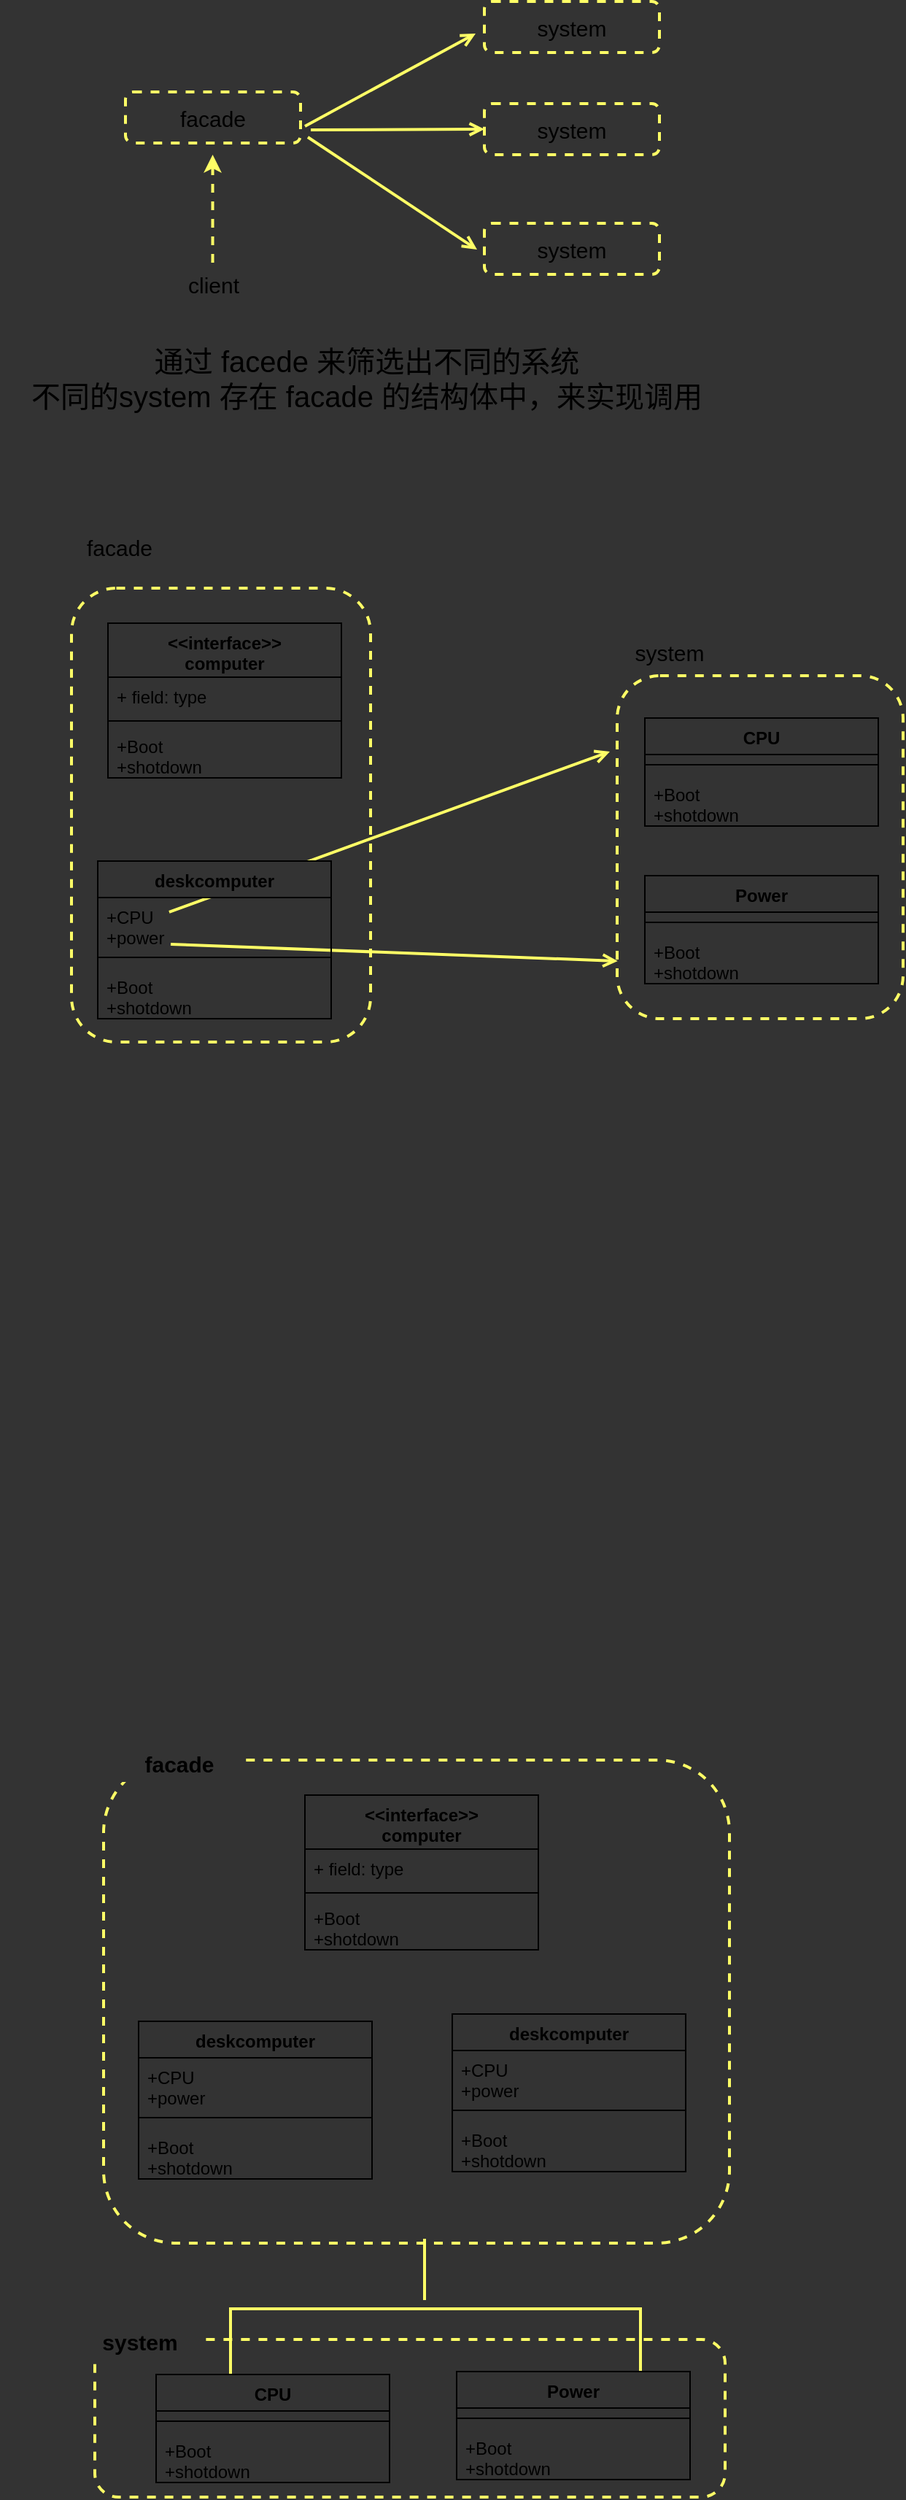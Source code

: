 <mxfile version="13.1.3">
    <diagram id="trn8gXdmfz10BkHetD-l" name="第 2 页">
        <mxGraphModel dx="561" dy="480" grid="0" gridSize="10" guides="1" tooltips="1" connect="1" arrows="1" fold="1" page="1" pageScale="1" pageWidth="827" pageHeight="1169" background="#333333" math="0" shadow="0">
            <root>
                <mxCell id="oDDhhZ-fotDQM3jQQCFt-0"/>
                <mxCell id="oDDhhZ-fotDQM3jQQCFt-1" parent="oDDhhZ-fotDQM3jQQCFt-0"/>
                <mxCell id="HfRxdsHFkK1CopTm8-uA-8" value="facade" style="rounded=1;whiteSpace=wrap;html=1;dashed=1;strokeColor=#FFFF66;strokeWidth=2;fillColor=#333333;fontSize=15;" parent="oDDhhZ-fotDQM3jQQCFt-1" vertex="1">
                    <mxGeometry x="173" y="170" width="120" height="35" as="geometry"/>
                </mxCell>
                <mxCell id="HfRxdsHFkK1CopTm8-uA-9" value="system" style="rounded=1;whiteSpace=wrap;html=1;dashed=1;strokeColor=#FFFF66;strokeWidth=2;fillColor=#333333;fontSize=15;" parent="oDDhhZ-fotDQM3jQQCFt-1" vertex="1">
                    <mxGeometry x="419" y="108" width="120" height="35" as="geometry"/>
                </mxCell>
                <mxCell id="HfRxdsHFkK1CopTm8-uA-10" value="system" style="rounded=1;whiteSpace=wrap;html=1;dashed=1;strokeColor=#FFFF66;strokeWidth=2;fillColor=#333333;fontSize=15;" parent="oDDhhZ-fotDQM3jQQCFt-1" vertex="1">
                    <mxGeometry x="419" y="178" width="120" height="35" as="geometry"/>
                </mxCell>
                <mxCell id="HfRxdsHFkK1CopTm8-uA-11" value="system" style="rounded=1;whiteSpace=wrap;html=1;dashed=1;strokeColor=#FFFF66;strokeWidth=2;fillColor=#333333;fontSize=15;" parent="oDDhhZ-fotDQM3jQQCFt-1" vertex="1">
                    <mxGeometry x="419" y="260" width="120" height="35" as="geometry"/>
                </mxCell>
                <mxCell id="HfRxdsHFkK1CopTm8-uA-12" value="" style="endArrow=open;html=1;strokeColor=#FFFF66;strokeWidth=2;fontSize=15;endFill=0;" parent="oDDhhZ-fotDQM3jQQCFt-1" edge="1">
                    <mxGeometry width="50" height="50" relative="1" as="geometry">
                        <mxPoint x="296.0" y="193.48" as="sourcePoint"/>
                        <mxPoint x="413" y="130" as="targetPoint"/>
                        <Array as="points"/>
                    </mxGeometry>
                </mxCell>
                <mxCell id="HfRxdsHFkK1CopTm8-uA-13" value="" style="endArrow=open;html=1;strokeColor=#FFFF66;strokeWidth=2;fontSize=15;endFill=0;entryX=0;entryY=0.5;entryDx=0;entryDy=0;" parent="oDDhhZ-fotDQM3jQQCFt-1" target="HfRxdsHFkK1CopTm8-uA-10" edge="1">
                    <mxGeometry width="50" height="50" relative="1" as="geometry">
                        <mxPoint x="300" y="196" as="sourcePoint"/>
                        <mxPoint x="423" y="140.0" as="targetPoint"/>
                        <Array as="points"/>
                    </mxGeometry>
                </mxCell>
                <mxCell id="HfRxdsHFkK1CopTm8-uA-14" value="" style="endArrow=open;html=1;strokeColor=#FFFF66;strokeWidth=2;fontSize=15;endFill=0;" parent="oDDhhZ-fotDQM3jQQCFt-1" edge="1">
                    <mxGeometry width="50" height="50" relative="1" as="geometry">
                        <mxPoint x="298" y="201" as="sourcePoint"/>
                        <mxPoint x="414" y="278" as="targetPoint"/>
                        <Array as="points"/>
                    </mxGeometry>
                </mxCell>
                <mxCell id="HfRxdsHFkK1CopTm8-uA-15" value="client" style="text;html=1;strokeColor=none;fillColor=none;align=center;verticalAlign=middle;whiteSpace=wrap;rounded=0;dashed=1;fontSize=15;" parent="oDDhhZ-fotDQM3jQQCFt-1" vertex="1">
                    <mxGeometry x="196.5" y="283" width="73" height="38" as="geometry"/>
                </mxCell>
                <mxCell id="HfRxdsHFkK1CopTm8-uA-17" value="" style="endArrow=classic;html=1;strokeColor=#FFFF66;strokeWidth=2;fontSize=15;dashed=1;" parent="oDDhhZ-fotDQM3jQQCFt-1" edge="1">
                    <mxGeometry width="50" height="50" relative="1" as="geometry">
                        <mxPoint x="232.76" y="287" as="sourcePoint"/>
                        <mxPoint x="232.76" y="213" as="targetPoint"/>
                    </mxGeometry>
                </mxCell>
                <mxCell id="g9TPAfyEbbzDcXti1dBH-0" value="" style="rounded=1;whiteSpace=wrap;html=1;dashed=1;strokeColor=#FFFF66;strokeWidth=2;fillColor=#333333;fontSize=15;" parent="oDDhhZ-fotDQM3jQQCFt-1" vertex="1">
                    <mxGeometry x="136" y="510" width="205" height="311" as="geometry"/>
                </mxCell>
                <mxCell id="g9TPAfyEbbzDcXti1dBH-1" value="" style="rounded=1;whiteSpace=wrap;html=1;dashed=1;strokeColor=#FFFF66;strokeWidth=2;fillColor=#333333;fontSize=15;" parent="oDDhhZ-fotDQM3jQQCFt-1" vertex="1">
                    <mxGeometry x="510" y="570" width="196" height="235" as="geometry"/>
                </mxCell>
                <mxCell id="g9TPAfyEbbzDcXti1dBH-8" value="system" style="text;html=1;strokeColor=none;fillColor=none;align=center;verticalAlign=middle;whiteSpace=wrap;rounded=0;dashed=1;fontSize=15;" parent="oDDhhZ-fotDQM3jQQCFt-1" vertex="1">
                    <mxGeometry x="526" y="544" width="40" height="20" as="geometry"/>
                </mxCell>
                <mxCell id="g9TPAfyEbbzDcXti1dBH-13" value="facade" style="text;html=1;strokeColor=none;fillColor=none;align=center;verticalAlign=middle;whiteSpace=wrap;rounded=0;dashed=1;fontSize=15;" parent="oDDhhZ-fotDQM3jQQCFt-1" vertex="1">
                    <mxGeometry x="149" y="472" width="40" height="20" as="geometry"/>
                </mxCell>
                <mxCell id="g9TPAfyEbbzDcXti1dBH-14" value="" style="endArrow=open;html=1;strokeColor=#FFFF66;strokeWidth=2;fontSize=15;endFill=0;entryX=0.002;entryY=0.832;entryDx=0;entryDy=0;entryPerimeter=0;" parent="oDDhhZ-fotDQM3jQQCFt-1" target="g9TPAfyEbbzDcXti1dBH-1" edge="1">
                    <mxGeometry width="50" height="50" relative="1" as="geometry">
                        <mxPoint x="204" y="754.0" as="sourcePoint"/>
                        <mxPoint x="467" y="642" as="targetPoint"/>
                        <Array as="points"/>
                    </mxGeometry>
                </mxCell>
                <mxCell id="g9TPAfyEbbzDcXti1dBH-19" value="" style="endArrow=open;html=1;strokeColor=#FFFF66;strokeWidth=2;fontSize=15;endFill=0;exitX=0.306;exitY=0.294;exitDx=0;exitDy=0;exitPerimeter=0;" parent="oDDhhZ-fotDQM3jQQCFt-1" source="g9TPAfyEbbzDcXti1dBH-16" edge="1">
                    <mxGeometry width="50" height="50" relative="1" as="geometry">
                        <mxPoint x="371" y="858" as="sourcePoint"/>
                        <mxPoint x="505" y="622" as="targetPoint"/>
                        <Array as="points"/>
                    </mxGeometry>
                </mxCell>
                <mxCell id="g9TPAfyEbbzDcXti1dBH-2" value="CPU" style="swimlane;fontStyle=1;align=center;verticalAlign=top;childLayout=stackLayout;horizontal=1;startSize=25;horizontalStack=0;resizeParent=1;resizeParentMax=0;resizeLast=0;collapsible=1;marginBottom=0;fillColor=#333333;" parent="oDDhhZ-fotDQM3jQQCFt-1" vertex="1">
                    <mxGeometry x="529" y="599" width="160" height="74" as="geometry"/>
                </mxCell>
                <mxCell id="g9TPAfyEbbzDcXti1dBH-3" value="" style="line;strokeWidth=1;fillColor=none;align=left;verticalAlign=middle;spacingTop=-1;spacingLeft=3;spacingRight=3;rotatable=0;labelPosition=right;points=[];portConstraint=eastwest;" parent="g9TPAfyEbbzDcXti1dBH-2" vertex="1">
                    <mxGeometry y="25" width="160" height="14" as="geometry"/>
                </mxCell>
                <mxCell id="g9TPAfyEbbzDcXti1dBH-4" value="+Boot&#10;+shotdown" style="text;strokeColor=none;fillColor=none;align=left;verticalAlign=top;spacingLeft=4;spacingRight=4;overflow=hidden;rotatable=0;points=[[0,0.5],[1,0.5]];portConstraint=eastwest;" parent="g9TPAfyEbbzDcXti1dBH-2" vertex="1">
                    <mxGeometry y="39" width="160" height="35" as="geometry"/>
                </mxCell>
                <mxCell id="g9TPAfyEbbzDcXti1dBH-5" value="Power" style="swimlane;fontStyle=1;align=center;verticalAlign=top;childLayout=stackLayout;horizontal=1;startSize=25;horizontalStack=0;resizeParent=1;resizeParentMax=0;resizeLast=0;collapsible=1;marginBottom=0;fillColor=#333333;" parent="oDDhhZ-fotDQM3jQQCFt-1" vertex="1">
                    <mxGeometry x="529" y="707" width="160" height="74" as="geometry"/>
                </mxCell>
                <mxCell id="g9TPAfyEbbzDcXti1dBH-6" value="" style="line;strokeWidth=1;fillColor=none;align=left;verticalAlign=middle;spacingTop=-1;spacingLeft=3;spacingRight=3;rotatable=0;labelPosition=right;points=[];portConstraint=eastwest;" parent="g9TPAfyEbbzDcXti1dBH-5" vertex="1">
                    <mxGeometry y="25" width="160" height="14" as="geometry"/>
                </mxCell>
                <mxCell id="g9TPAfyEbbzDcXti1dBH-7" value="+Boot&#10;+shotdown" style="text;strokeColor=none;fillColor=none;align=left;verticalAlign=top;spacingLeft=4;spacingRight=4;overflow=hidden;rotatable=0;points=[[0,0.5],[1,0.5]];portConstraint=eastwest;" parent="g9TPAfyEbbzDcXti1dBH-5" vertex="1">
                    <mxGeometry y="39" width="160" height="35" as="geometry"/>
                </mxCell>
                <mxCell id="g9TPAfyEbbzDcXti1dBH-9" value="&lt;&lt;interface&gt;&gt;&#10;computer" style="swimlane;fontStyle=1;align=center;verticalAlign=top;childLayout=stackLayout;horizontal=1;startSize=37;horizontalStack=0;resizeParent=1;resizeParentMax=0;resizeLast=0;collapsible=1;marginBottom=0;fillColor=#333333;" parent="oDDhhZ-fotDQM3jQQCFt-1" vertex="1">
                    <mxGeometry x="161" y="534" width="160" height="106" as="geometry"/>
                </mxCell>
                <mxCell id="g9TPAfyEbbzDcXti1dBH-10" value="+ field: type" style="text;strokeColor=none;fillColor=none;align=left;verticalAlign=top;spacingLeft=4;spacingRight=4;overflow=hidden;rotatable=0;points=[[0,0.5],[1,0.5]];portConstraint=eastwest;" parent="g9TPAfyEbbzDcXti1dBH-9" vertex="1">
                    <mxGeometry y="37" width="160" height="26" as="geometry"/>
                </mxCell>
                <mxCell id="g9TPAfyEbbzDcXti1dBH-11" value="" style="line;strokeWidth=1;fillColor=none;align=left;verticalAlign=middle;spacingTop=-1;spacingLeft=3;spacingRight=3;rotatable=0;labelPosition=right;points=[];portConstraint=eastwest;" parent="g9TPAfyEbbzDcXti1dBH-9" vertex="1">
                    <mxGeometry y="63" width="160" height="8" as="geometry"/>
                </mxCell>
                <mxCell id="g9TPAfyEbbzDcXti1dBH-12" value="+Boot&#10;+shotdown" style="text;strokeColor=none;fillColor=none;align=left;verticalAlign=top;spacingLeft=4;spacingRight=4;overflow=hidden;rotatable=0;points=[[0,0.5],[1,0.5]];portConstraint=eastwest;" parent="g9TPAfyEbbzDcXti1dBH-9" vertex="1">
                    <mxGeometry y="71" width="160" height="35" as="geometry"/>
                </mxCell>
                <mxCell id="g9TPAfyEbbzDcXti1dBH-15" value="deskcomputer" style="swimlane;fontStyle=1;align=center;verticalAlign=top;childLayout=stackLayout;horizontal=1;startSize=25;horizontalStack=0;resizeParent=1;resizeParentMax=0;resizeLast=0;collapsible=1;marginBottom=0;fillColor=#333333;" parent="oDDhhZ-fotDQM3jQQCFt-1" vertex="1">
                    <mxGeometry x="154" y="697" width="160" height="108" as="geometry"/>
                </mxCell>
                <mxCell id="g9TPAfyEbbzDcXti1dBH-16" value="+CPU&#10;+power" style="text;strokeColor=none;fillColor=none;align=left;verticalAlign=top;spacingLeft=4;spacingRight=4;overflow=hidden;rotatable=0;points=[[0,0.5],[1,0.5]];portConstraint=eastwest;" parent="g9TPAfyEbbzDcXti1dBH-15" vertex="1">
                    <mxGeometry y="25" width="160" height="34" as="geometry"/>
                </mxCell>
                <mxCell id="g9TPAfyEbbzDcXti1dBH-17" value="" style="line;strokeWidth=1;fillColor=none;align=left;verticalAlign=middle;spacingTop=-1;spacingLeft=3;spacingRight=3;rotatable=0;labelPosition=right;points=[];portConstraint=eastwest;" parent="g9TPAfyEbbzDcXti1dBH-15" vertex="1">
                    <mxGeometry y="59" width="160" height="14" as="geometry"/>
                </mxCell>
                <mxCell id="g9TPAfyEbbzDcXti1dBH-18" value="+Boot&#10;+shotdown" style="text;strokeColor=none;fillColor=none;align=left;verticalAlign=top;spacingLeft=4;spacingRight=4;overflow=hidden;rotatable=0;points=[[0,0.5],[1,0.5]];portConstraint=eastwest;" parent="g9TPAfyEbbzDcXti1dBH-15" vertex="1">
                    <mxGeometry y="73" width="160" height="35" as="geometry"/>
                </mxCell>
                <mxCell id="46XkXmEAlNjn_4T0TYDh-0" value="" style="rounded=1;whiteSpace=wrap;html=1;fillColor=#333333;fontSize=15;dashed=1;strokeColor=#FFFF66;strokeWidth=2;" parent="oDDhhZ-fotDQM3jQQCFt-1" vertex="1">
                    <mxGeometry x="152" y="1710" width="432" height="108" as="geometry"/>
                </mxCell>
                <mxCell id="46XkXmEAlNjn_4T0TYDh-1" value="" style="rounded=1;whiteSpace=wrap;html=1;fillColor=#333333;dashed=1;strokeColor=#FFFF66;strokeWidth=2;" parent="oDDhhZ-fotDQM3jQQCFt-1" vertex="1">
                    <mxGeometry x="158" y="1313" width="429" height="331" as="geometry"/>
                </mxCell>
                <mxCell id="46XkXmEAlNjn_4T0TYDh-17" value="facade" style="text;align=center;fontStyle=1;verticalAlign=middle;spacingLeft=3;spacingRight=3;strokeColor=none;rotatable=0;points=[[0,0.5],[1,0.5]];portConstraint=eastwest;fillColor=#333333;fontSize=15;" parent="oDDhhZ-fotDQM3jQQCFt-1" vertex="1">
                    <mxGeometry x="170" y="1302" width="80" height="26" as="geometry"/>
                </mxCell>
                <mxCell id="46XkXmEAlNjn_4T0TYDh-18" value="system" style="text;align=center;fontStyle=1;verticalAlign=middle;spacingLeft=3;spacingRight=3;strokeColor=none;rotatable=0;points=[[0,0.5],[1,0.5]];portConstraint=eastwest;fillColor=#333333;fontSize=15;" parent="oDDhhZ-fotDQM3jQQCFt-1" vertex="1">
                    <mxGeometry x="143" y="1698" width="80" height="26" as="geometry"/>
                </mxCell>
                <mxCell id="46XkXmEAlNjn_4T0TYDh-19" value="" style="shape=partialRectangle;whiteSpace=wrap;html=1;bottom=1;right=1;left=1;top=0;fillColor=none;routingCenterX=-0.5;fontSize=15;strokeColor=#FFFF66;strokeWidth=2;direction=west;" parent="oDDhhZ-fotDQM3jQQCFt-1" vertex="1">
                    <mxGeometry x="245" y="1689" width="281" height="60" as="geometry"/>
                </mxCell>
                <mxCell id="46XkXmEAlNjn_4T0TYDh-20" value="" style="endArrow=none;endFill=0;endSize=12;html=1;fontSize=15;strokeColor=#FFFF66;strokeWidth=2;" parent="oDDhhZ-fotDQM3jQQCFt-1" edge="1">
                    <mxGeometry width="160" relative="1" as="geometry">
                        <mxPoint x="378" y="1683" as="sourcePoint"/>
                        <mxPoint x="378" y="1641" as="targetPoint"/>
                    </mxGeometry>
                </mxCell>
                <mxCell id="46XkXmEAlNjn_4T0TYDh-2" value="deskcomputer" style="swimlane;fontStyle=1;align=center;verticalAlign=top;childLayout=stackLayout;horizontal=1;startSize=25;horizontalStack=0;resizeParent=1;resizeParentMax=0;resizeLast=0;collapsible=1;marginBottom=0;fillColor=#333333;" parent="oDDhhZ-fotDQM3jQQCFt-1" vertex="1">
                    <mxGeometry x="182" y="1492" width="160" height="108" as="geometry"/>
                </mxCell>
                <mxCell id="46XkXmEAlNjn_4T0TYDh-3" value="+CPU&#10;+power" style="text;strokeColor=none;fillColor=none;align=left;verticalAlign=top;spacingLeft=4;spacingRight=4;overflow=hidden;rotatable=0;points=[[0,0.5],[1,0.5]];portConstraint=eastwest;" parent="46XkXmEAlNjn_4T0TYDh-2" vertex="1">
                    <mxGeometry y="25" width="160" height="34" as="geometry"/>
                </mxCell>
                <mxCell id="46XkXmEAlNjn_4T0TYDh-4" value="" style="line;strokeWidth=1;fillColor=none;align=left;verticalAlign=middle;spacingTop=-1;spacingLeft=3;spacingRight=3;rotatable=0;labelPosition=right;points=[];portConstraint=eastwest;" parent="46XkXmEAlNjn_4T0TYDh-2" vertex="1">
                    <mxGeometry y="59" width="160" height="14" as="geometry"/>
                </mxCell>
                <mxCell id="46XkXmEAlNjn_4T0TYDh-5" value="+Boot&#10;+shotdown" style="text;strokeColor=none;fillColor=none;align=left;verticalAlign=top;spacingLeft=4;spacingRight=4;overflow=hidden;rotatable=0;points=[[0,0.5],[1,0.5]];portConstraint=eastwest;" parent="46XkXmEAlNjn_4T0TYDh-2" vertex="1">
                    <mxGeometry y="73" width="160" height="35" as="geometry"/>
                </mxCell>
                <mxCell id="46XkXmEAlNjn_4T0TYDh-6" value="deskcomputer" style="swimlane;fontStyle=1;align=center;verticalAlign=top;childLayout=stackLayout;horizontal=1;startSize=25;horizontalStack=0;resizeParent=1;resizeParentMax=0;resizeLast=0;collapsible=1;marginBottom=0;fillColor=#333333;" parent="oDDhhZ-fotDQM3jQQCFt-1" vertex="1">
                    <mxGeometry x="397" y="1487" width="160" height="108" as="geometry"/>
                </mxCell>
                <mxCell id="46XkXmEAlNjn_4T0TYDh-7" value="+CPU&#10;+power" style="text;strokeColor=none;fillColor=none;align=left;verticalAlign=top;spacingLeft=4;spacingRight=4;overflow=hidden;rotatable=0;points=[[0,0.5],[1,0.5]];portConstraint=eastwest;" parent="46XkXmEAlNjn_4T0TYDh-6" vertex="1">
                    <mxGeometry y="25" width="160" height="34" as="geometry"/>
                </mxCell>
                <mxCell id="46XkXmEAlNjn_4T0TYDh-8" value="" style="line;strokeWidth=1;fillColor=none;align=left;verticalAlign=middle;spacingTop=-1;spacingLeft=3;spacingRight=3;rotatable=0;labelPosition=right;points=[];portConstraint=eastwest;" parent="46XkXmEAlNjn_4T0TYDh-6" vertex="1">
                    <mxGeometry y="59" width="160" height="14" as="geometry"/>
                </mxCell>
                <mxCell id="46XkXmEAlNjn_4T0TYDh-9" value="+Boot&#10;+shotdown" style="text;strokeColor=none;fillColor=none;align=left;verticalAlign=top;spacingLeft=4;spacingRight=4;overflow=hidden;rotatable=0;points=[[0,0.5],[1,0.5]];portConstraint=eastwest;" parent="46XkXmEAlNjn_4T0TYDh-6" vertex="1">
                    <mxGeometry y="73" width="160" height="35" as="geometry"/>
                </mxCell>
                <mxCell id="46XkXmEAlNjn_4T0TYDh-10" value="&lt;&lt;interface&gt;&gt;&#10;computer" style="swimlane;fontStyle=1;align=center;verticalAlign=top;childLayout=stackLayout;horizontal=1;startSize=37;horizontalStack=0;resizeParent=1;resizeParentMax=0;resizeLast=0;collapsible=1;marginBottom=0;fillColor=#333333;" parent="oDDhhZ-fotDQM3jQQCFt-1" vertex="1">
                    <mxGeometry x="296" y="1337" width="160" height="106" as="geometry"/>
                </mxCell>
                <mxCell id="46XkXmEAlNjn_4T0TYDh-11" value="+ field: type" style="text;strokeColor=none;fillColor=none;align=left;verticalAlign=top;spacingLeft=4;spacingRight=4;overflow=hidden;rotatable=0;points=[[0,0.5],[1,0.5]];portConstraint=eastwest;" parent="46XkXmEAlNjn_4T0TYDh-10" vertex="1">
                    <mxGeometry y="37" width="160" height="26" as="geometry"/>
                </mxCell>
                <mxCell id="46XkXmEAlNjn_4T0TYDh-12" value="" style="line;strokeWidth=1;fillColor=none;align=left;verticalAlign=middle;spacingTop=-1;spacingLeft=3;spacingRight=3;rotatable=0;labelPosition=right;points=[];portConstraint=eastwest;" parent="46XkXmEAlNjn_4T0TYDh-10" vertex="1">
                    <mxGeometry y="63" width="160" height="8" as="geometry"/>
                </mxCell>
                <mxCell id="46XkXmEAlNjn_4T0TYDh-13" value="+Boot&#10;+shotdown" style="text;strokeColor=none;fillColor=none;align=left;verticalAlign=top;spacingLeft=4;spacingRight=4;overflow=hidden;rotatable=0;points=[[0,0.5],[1,0.5]];portConstraint=eastwest;" parent="46XkXmEAlNjn_4T0TYDh-10" vertex="1">
                    <mxGeometry y="71" width="160" height="35" as="geometry"/>
                </mxCell>
                <mxCell id="46XkXmEAlNjn_4T0TYDh-14" value="CPU" style="swimlane;fontStyle=1;align=center;verticalAlign=top;childLayout=stackLayout;horizontal=1;startSize=25;horizontalStack=0;resizeParent=1;resizeParentMax=0;resizeLast=0;collapsible=1;marginBottom=0;fillColor=#333333;" parent="oDDhhZ-fotDQM3jQQCFt-1" vertex="1">
                    <mxGeometry x="194" y="1734" width="160" height="74" as="geometry"/>
                </mxCell>
                <mxCell id="46XkXmEAlNjn_4T0TYDh-15" value="" style="line;strokeWidth=1;fillColor=none;align=left;verticalAlign=middle;spacingTop=-1;spacingLeft=3;spacingRight=3;rotatable=0;labelPosition=right;points=[];portConstraint=eastwest;" parent="46XkXmEAlNjn_4T0TYDh-14" vertex="1">
                    <mxGeometry y="25" width="160" height="14" as="geometry"/>
                </mxCell>
                <mxCell id="46XkXmEAlNjn_4T0TYDh-16" value="+Boot&#10;+shotdown" style="text;strokeColor=none;fillColor=none;align=left;verticalAlign=top;spacingLeft=4;spacingRight=4;overflow=hidden;rotatable=0;points=[[0,0.5],[1,0.5]];portConstraint=eastwest;" parent="46XkXmEAlNjn_4T0TYDh-14" vertex="1">
                    <mxGeometry y="39" width="160" height="35" as="geometry"/>
                </mxCell>
                <mxCell id="46XkXmEAlNjn_4T0TYDh-21" value="Power" style="swimlane;fontStyle=1;align=center;verticalAlign=top;childLayout=stackLayout;horizontal=1;startSize=25;horizontalStack=0;resizeParent=1;resizeParentMax=0;resizeLast=0;collapsible=1;marginBottom=0;fillColor=#333333;" parent="oDDhhZ-fotDQM3jQQCFt-1" vertex="1">
                    <mxGeometry x="400" y="1732" width="160" height="74" as="geometry"/>
                </mxCell>
                <mxCell id="46XkXmEAlNjn_4T0TYDh-22" value="" style="line;strokeWidth=1;fillColor=none;align=left;verticalAlign=middle;spacingTop=-1;spacingLeft=3;spacingRight=3;rotatable=0;labelPosition=right;points=[];portConstraint=eastwest;" parent="46XkXmEAlNjn_4T0TYDh-21" vertex="1">
                    <mxGeometry y="25" width="160" height="14" as="geometry"/>
                </mxCell>
                <mxCell id="46XkXmEAlNjn_4T0TYDh-23" value="+Boot&#10;+shotdown" style="text;strokeColor=none;fillColor=none;align=left;verticalAlign=top;spacingLeft=4;spacingRight=4;overflow=hidden;rotatable=0;points=[[0,0.5],[1,0.5]];portConstraint=eastwest;" parent="46XkXmEAlNjn_4T0TYDh-21" vertex="1">
                    <mxGeometry y="39" width="160" height="35" as="geometry"/>
                </mxCell>
                <mxCell id="46XkXmEAlNjn_4T0TYDh-26" value="&lt;font style=&quot;font-size: 20px&quot;&gt;通过 facede 来筛选出不同的系统&lt;br&gt;不同的system 存在 facade 的结构体中，来实现调用&lt;br&gt;&lt;/font&gt;" style="text;html=1;strokeColor=none;fillColor=none;align=center;verticalAlign=middle;whiteSpace=wrap;rounded=0;fontSize=15;" parent="oDDhhZ-fotDQM3jQQCFt-1" vertex="1">
                    <mxGeometry x="87" y="340" width="503" height="51" as="geometry"/>
                </mxCell>
            </root>
        </mxGraphModel>
    </diagram>
</mxfile>